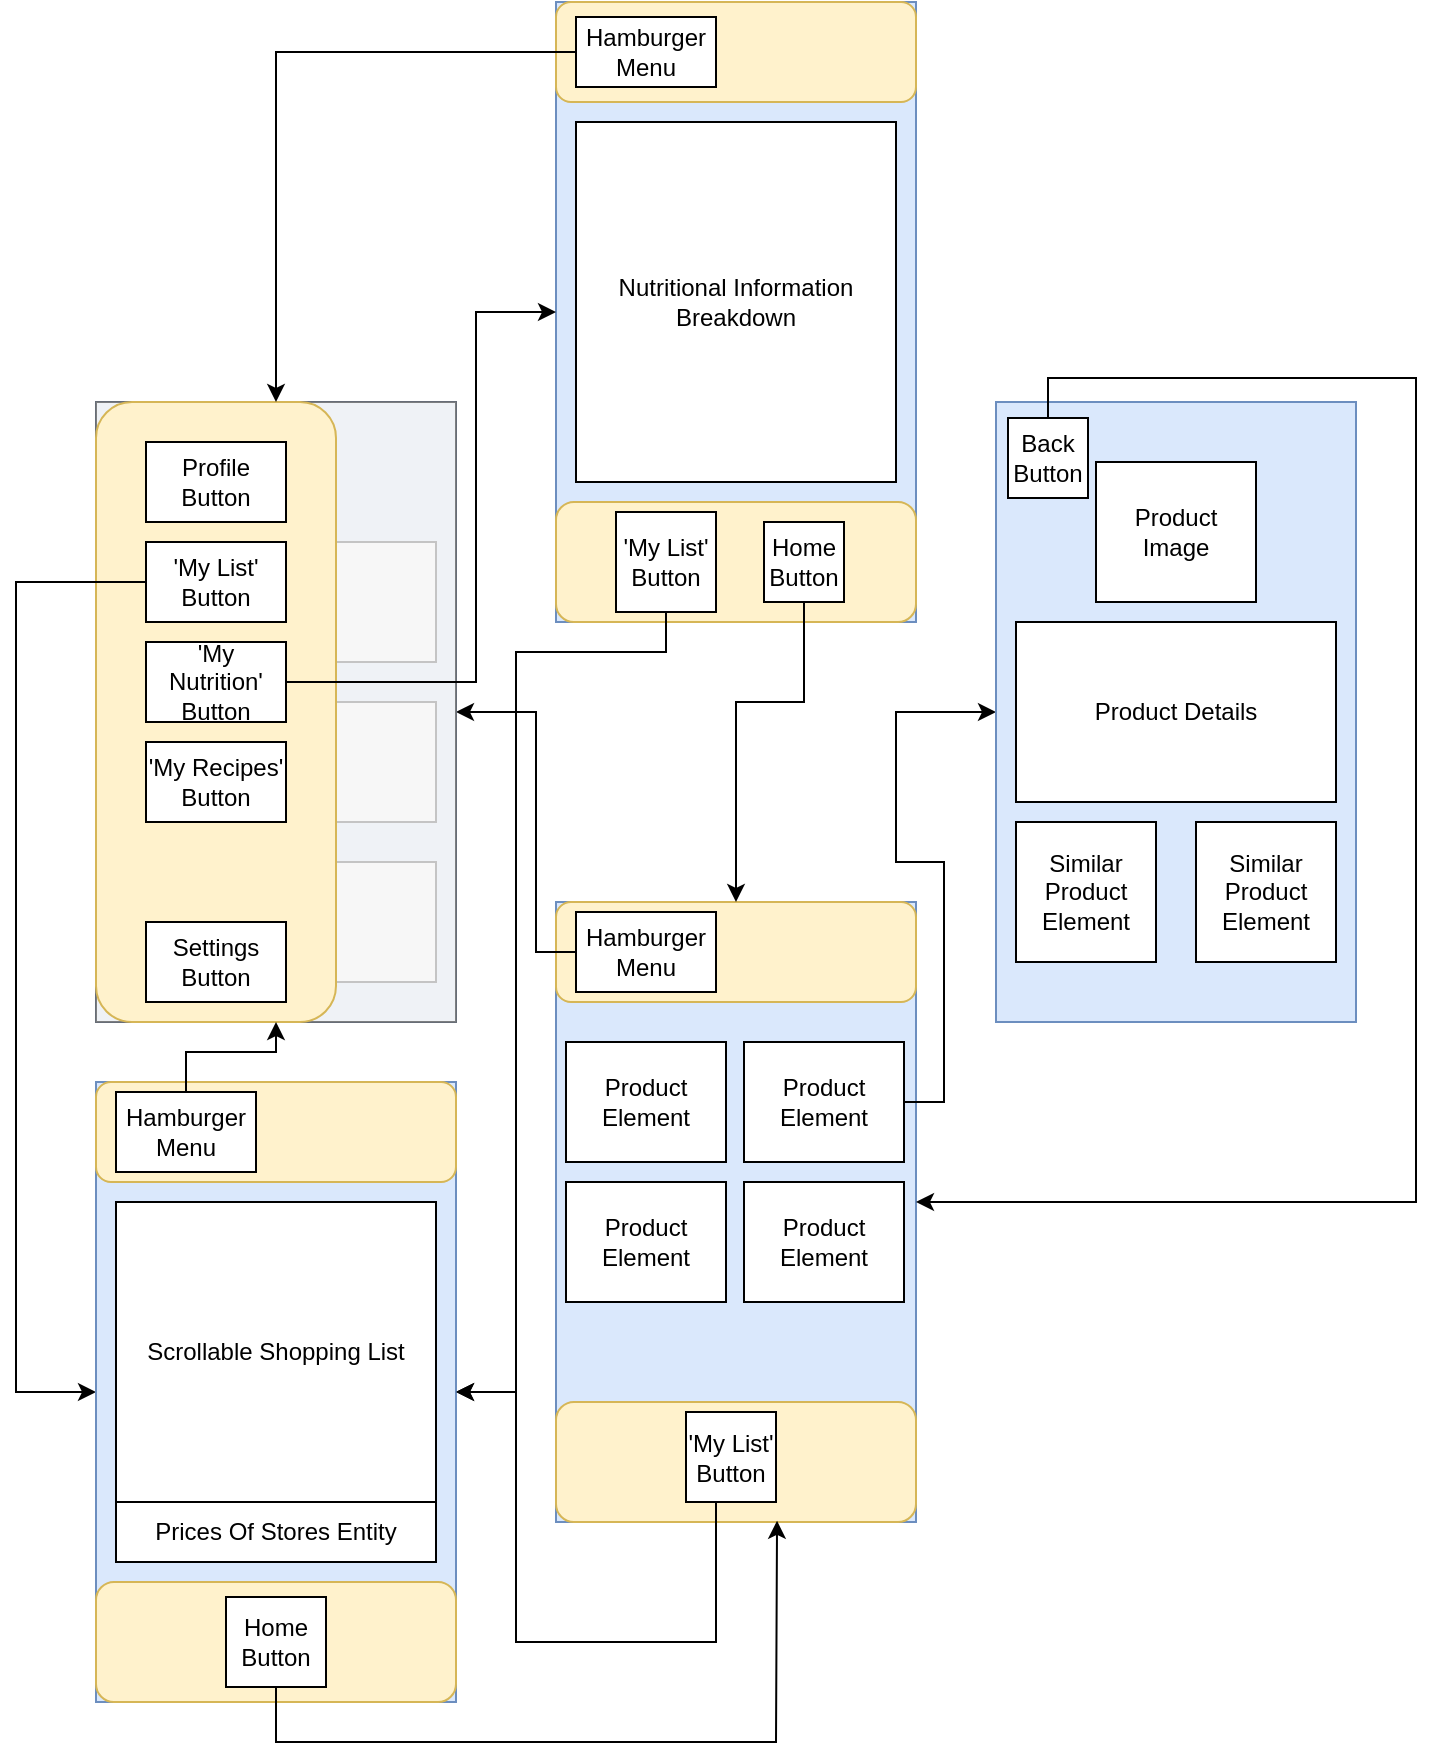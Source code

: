 <mxfile version="24.2.5" type="github">
  <diagram name="Page-1" id="DFis6at26cRK5f9XsOVi">
    <mxGraphModel dx="792" dy="1622" grid="1" gridSize="10" guides="1" tooltips="1" connect="1" arrows="1" fold="1" page="1" pageScale="1" pageWidth="827" pageHeight="1169" math="0" shadow="0">
      <root>
        <mxCell id="0" />
        <mxCell id="1" parent="0" />
        <mxCell id="yYafmLIGUuWlS7bN4RH8-11" value="" style="group;" parent="1" vertex="1" connectable="0">
          <mxGeometry x="290" y="-700" width="185" height="310" as="geometry" />
        </mxCell>
        <mxCell id="yYafmLIGUuWlS7bN4RH8-1" value="" style="rounded=0;whiteSpace=wrap;html=1;fillColor=#dae8fc;strokeColor=#6c8ebf;" parent="yYafmLIGUuWlS7bN4RH8-11" vertex="1">
          <mxGeometry width="180" height="310" as="geometry" />
        </mxCell>
        <mxCell id="yYafmLIGUuWlS7bN4RH8-4" value="" style="rounded=1;whiteSpace=wrap;html=1;fillColor=#fff2cc;strokeColor=#d6b656;" parent="yYafmLIGUuWlS7bN4RH8-11" vertex="1">
          <mxGeometry y="250" width="180" height="60" as="geometry" />
        </mxCell>
        <mxCell id="yYafmLIGUuWlS7bN4RH8-5" value="" style="rounded=1;whiteSpace=wrap;html=1;fillColor=#fff2cc;strokeColor=#d6b656;" parent="yYafmLIGUuWlS7bN4RH8-11" vertex="1">
          <mxGeometry width="180" height="50" as="geometry" />
        </mxCell>
        <mxCell id="yYafmLIGUuWlS7bN4RH8-6" value="Hamburger Menu" style="rounded=0;whiteSpace=wrap;html=1;" parent="yYafmLIGUuWlS7bN4RH8-11" vertex="1">
          <mxGeometry x="10" y="5" width="70" height="40" as="geometry" />
        </mxCell>
        <mxCell id="yYafmLIGUuWlS7bN4RH8-7" value="Product Element" style="rounded=0;whiteSpace=wrap;html=1;strokeColor=default;align=center;verticalAlign=middle;fontFamily=Helvetica;fontSize=12;fontColor=default;fillColor=default;" parent="yYafmLIGUuWlS7bN4RH8-11" vertex="1">
          <mxGeometry x="5" y="70" width="80" height="60" as="geometry" />
        </mxCell>
        <mxCell id="yYafmLIGUuWlS7bN4RH8-8" value="Product Element" style="rounded=0;whiteSpace=wrap;html=1;strokeColor=default;align=center;verticalAlign=middle;fontFamily=Helvetica;fontSize=12;fontColor=default;fillColor=default;" parent="yYafmLIGUuWlS7bN4RH8-11" vertex="1">
          <mxGeometry x="94" y="70" width="80" height="60" as="geometry" />
        </mxCell>
        <mxCell id="yYafmLIGUuWlS7bN4RH8-9" value="Product Element" style="rounded=0;whiteSpace=wrap;html=1;strokeColor=default;align=center;verticalAlign=middle;fontFamily=Helvetica;fontSize=12;fontColor=default;fillColor=default;" parent="yYafmLIGUuWlS7bN4RH8-11" vertex="1">
          <mxGeometry x="94" y="140" width="80" height="60" as="geometry" />
        </mxCell>
        <mxCell id="yYafmLIGUuWlS7bN4RH8-10" value="Product Element" style="rounded=0;whiteSpace=wrap;html=1;strokeColor=default;align=center;verticalAlign=middle;fontFamily=Helvetica;fontSize=12;fontColor=default;fillColor=default;" parent="yYafmLIGUuWlS7bN4RH8-11" vertex="1">
          <mxGeometry x="5" y="140" width="80" height="60" as="geometry" />
        </mxCell>
        <mxCell id="yYafmLIGUuWlS7bN4RH8-3" value="&#39;My List&#39; Button" style="rounded=0;whiteSpace=wrap;html=1;container=1;" parent="yYafmLIGUuWlS7bN4RH8-11" vertex="1">
          <mxGeometry x="65" y="255" width="45" height="45" as="geometry">
            <mxRectangle x="65" y="255" width="120" height="30" as="alternateBounds" />
          </mxGeometry>
        </mxCell>
        <mxCell id="yYafmLIGUuWlS7bN4RH8-25" value="" style="endArrow=classic;html=1;rounded=0;exitX=0;exitY=0.5;exitDx=0;exitDy=0;entryX=1;entryY=0.5;entryDx=0;entryDy=0;" parent="1" source="yYafmLIGUuWlS7bN4RH8-6" target="yYafmLIGUuWlS7bN4RH8-18" edge="1">
          <mxGeometry width="50" height="50" relative="1" as="geometry">
            <mxPoint x="530" y="-550" as="sourcePoint" />
            <mxPoint x="580" y="-600" as="targetPoint" />
            <Array as="points">
              <mxPoint x="280" y="-675" />
              <mxPoint x="280" y="-720" />
              <mxPoint x="280" y="-760" />
              <mxPoint x="280" y="-795" />
            </Array>
          </mxGeometry>
        </mxCell>
        <mxCell id="yYafmLIGUuWlS7bN4RH8-33" style="edgeStyle=orthogonalEdgeStyle;rounded=0;orthogonalLoop=1;jettySize=auto;html=1;exitX=1;exitY=0.5;exitDx=0;exitDy=0;entryX=0;entryY=0.5;entryDx=0;entryDy=0;" parent="1" source="yYafmLIGUuWlS7bN4RH8-8" target="yYafmLIGUuWlS7bN4RH8-27" edge="1">
          <mxGeometry relative="1" as="geometry">
            <Array as="points">
              <mxPoint x="484" y="-600" />
              <mxPoint x="484" y="-720" />
              <mxPoint x="460" y="-720" />
              <mxPoint x="460" y="-795" />
            </Array>
          </mxGeometry>
        </mxCell>
        <mxCell id="yYafmLIGUuWlS7bN4RH8-34" value="" style="group;" parent="1" vertex="1" connectable="0">
          <mxGeometry x="510" y="-950" width="180" height="310" as="geometry" />
        </mxCell>
        <mxCell id="yYafmLIGUuWlS7bN4RH8-27" value="" style="rounded=0;whiteSpace=wrap;html=1;fillColor=#dae8fc;strokeColor=#6c8ebf;" parent="yYafmLIGUuWlS7bN4RH8-34" vertex="1">
          <mxGeometry width="180" height="310" as="geometry" />
        </mxCell>
        <mxCell id="yYafmLIGUuWlS7bN4RH8-28" value="Product Image" style="rounded=0;whiteSpace=wrap;html=1;" parent="yYafmLIGUuWlS7bN4RH8-34" vertex="1">
          <mxGeometry x="50" y="30" width="80" height="70" as="geometry" />
        </mxCell>
        <mxCell id="yYafmLIGUuWlS7bN4RH8-29" value="Product Details" style="rounded=0;whiteSpace=wrap;html=1;" parent="yYafmLIGUuWlS7bN4RH8-34" vertex="1">
          <mxGeometry x="10" y="110" width="160" height="90" as="geometry" />
        </mxCell>
        <mxCell id="yYafmLIGUuWlS7bN4RH8-30" value="Back Button" style="rounded=0;whiteSpace=wrap;html=1;" parent="yYafmLIGUuWlS7bN4RH8-34" vertex="1">
          <mxGeometry x="6" y="8" width="40" height="40" as="geometry" />
        </mxCell>
        <mxCell id="yYafmLIGUuWlS7bN4RH8-31" value="Similar Product Element" style="rounded=0;whiteSpace=wrap;html=1;" parent="yYafmLIGUuWlS7bN4RH8-34" vertex="1">
          <mxGeometry x="10" y="210" width="70" height="70" as="geometry" />
        </mxCell>
        <mxCell id="yYafmLIGUuWlS7bN4RH8-32" value="Similar Product Element" style="rounded=0;whiteSpace=wrap;html=1;" parent="yYafmLIGUuWlS7bN4RH8-34" vertex="1">
          <mxGeometry x="100" y="210" width="70" height="70" as="geometry" />
        </mxCell>
        <mxCell id="yYafmLIGUuWlS7bN4RH8-35" value="" style="group;" parent="1" vertex="1" connectable="0">
          <mxGeometry x="60" y="-950" width="180" height="310" as="geometry" />
        </mxCell>
        <mxCell id="yYafmLIGUuWlS7bN4RH8-12" value="" style="rounded=0;whiteSpace=wrap;html=1;fillColor=#dae8fc;strokeColor=#6c8ebf;" parent="yYafmLIGUuWlS7bN4RH8-35" vertex="1">
          <mxGeometry width="180" height="310" as="geometry" />
        </mxCell>
        <mxCell id="yYafmLIGUuWlS7bN4RH8-15" value="" style="rounded=0;whiteSpace=wrap;html=1;" parent="yYafmLIGUuWlS7bN4RH8-35" vertex="1">
          <mxGeometry x="120" y="70" width="50" height="60" as="geometry" />
        </mxCell>
        <mxCell id="yYafmLIGUuWlS7bN4RH8-16" value="" style="rounded=0;whiteSpace=wrap;html=1;" parent="yYafmLIGUuWlS7bN4RH8-35" vertex="1">
          <mxGeometry x="120" y="150" width="50" height="60" as="geometry" />
        </mxCell>
        <mxCell id="yYafmLIGUuWlS7bN4RH8-17" value="" style="rounded=0;whiteSpace=wrap;html=1;" parent="yYafmLIGUuWlS7bN4RH8-35" vertex="1">
          <mxGeometry x="120" y="230" width="50" height="60" as="geometry" />
        </mxCell>
        <mxCell id="yYafmLIGUuWlS7bN4RH8-18" value="" style="rounded=0;whiteSpace=wrap;html=1;fillStyle=auto;glass=0;shadow=0;opacity=80;fillColor=#f5f5f5;fontColor=#333333;strokeColor=#666666;" parent="yYafmLIGUuWlS7bN4RH8-35" vertex="1">
          <mxGeometry width="180" height="310" as="geometry" />
        </mxCell>
        <mxCell id="yYafmLIGUuWlS7bN4RH8-14" value="" style="rounded=1;whiteSpace=wrap;html=1;fillColor=#fff2cc;strokeColor=#d6b656;" parent="yYafmLIGUuWlS7bN4RH8-35" vertex="1">
          <mxGeometry width="120" height="310" as="geometry" />
        </mxCell>
        <mxCell id="yYafmLIGUuWlS7bN4RH8-19" value="Profile Button" style="rounded=0;whiteSpace=wrap;html=1;" parent="yYafmLIGUuWlS7bN4RH8-35" vertex="1">
          <mxGeometry x="25" y="20" width="70" height="40" as="geometry" />
        </mxCell>
        <mxCell id="yYafmLIGUuWlS7bN4RH8-21" value="&#39;My List&#39; Button" style="rounded=0;whiteSpace=wrap;html=1;" parent="yYafmLIGUuWlS7bN4RH8-35" vertex="1">
          <mxGeometry x="25" y="70" width="70" height="40" as="geometry" />
        </mxCell>
        <mxCell id="yYafmLIGUuWlS7bN4RH8-22" value="&#39;My Nutrition&#39; Button" style="rounded=0;whiteSpace=wrap;html=1;" parent="yYafmLIGUuWlS7bN4RH8-35" vertex="1">
          <mxGeometry x="25" y="120" width="70" height="40" as="geometry" />
        </mxCell>
        <mxCell id="yYafmLIGUuWlS7bN4RH8-23" value="&#39;My Recipes&#39; Button" style="rounded=0;whiteSpace=wrap;html=1;" parent="yYafmLIGUuWlS7bN4RH8-35" vertex="1">
          <mxGeometry x="25" y="170" width="70" height="40" as="geometry" />
        </mxCell>
        <mxCell id="yYafmLIGUuWlS7bN4RH8-24" value="Settings Button" style="rounded=0;whiteSpace=wrap;html=1;" parent="yYafmLIGUuWlS7bN4RH8-35" vertex="1">
          <mxGeometry x="25" y="260" width="70" height="40" as="geometry" />
        </mxCell>
        <mxCell id="yYafmLIGUuWlS7bN4RH8-37" style="edgeStyle=orthogonalEdgeStyle;rounded=0;orthogonalLoop=1;jettySize=auto;html=1;exitX=0.5;exitY=0;exitDx=0;exitDy=0;" parent="1" source="yYafmLIGUuWlS7bN4RH8-30" edge="1">
          <mxGeometry relative="1" as="geometry">
            <Array as="points">
              <mxPoint x="536" y="-962" />
              <mxPoint x="720" y="-962" />
              <mxPoint x="720" y="-550" />
              <mxPoint x="470" y="-550" />
            </Array>
            <mxPoint x="470" y="-550" as="targetPoint" />
          </mxGeometry>
        </mxCell>
        <mxCell id="ISH8ojc91XeqnlMMdJZ8-20" style="edgeStyle=orthogonalEdgeStyle;rounded=0;orthogonalLoop=1;jettySize=auto;html=1;exitX=0.5;exitY=1;exitDx=0;exitDy=0;entryX=1;entryY=0.5;entryDx=0;entryDy=0;" parent="1" source="yYafmLIGUuWlS7bN4RH8-3" target="ISH8ojc91XeqnlMMdJZ8-1" edge="1">
          <mxGeometry relative="1" as="geometry">
            <Array as="points">
              <mxPoint x="370" y="-330" />
              <mxPoint x="270" y="-330" />
              <mxPoint x="270" y="-455" />
            </Array>
          </mxGeometry>
        </mxCell>
        <mxCell id="ISH8ojc91XeqnlMMdJZ8-21" style="edgeStyle=orthogonalEdgeStyle;rounded=0;orthogonalLoop=1;jettySize=auto;html=1;exitX=0;exitY=0.5;exitDx=0;exitDy=0;entryX=0;entryY=0.5;entryDx=0;entryDy=0;" parent="1" source="yYafmLIGUuWlS7bN4RH8-21" target="ISH8ojc91XeqnlMMdJZ8-1" edge="1">
          <mxGeometry relative="1" as="geometry">
            <Array as="points">
              <mxPoint x="20" y="-860" />
              <mxPoint x="20" y="-455" />
            </Array>
          </mxGeometry>
        </mxCell>
        <mxCell id="9RuNVfeshhbEatwAKwYM-1" value="" style="group;" vertex="1" connectable="0" parent="1">
          <mxGeometry x="60" y="-610" width="180" height="310" as="geometry" />
        </mxCell>
        <mxCell id="ISH8ojc91XeqnlMMdJZ8-1" value="" style="rounded=0;whiteSpace=wrap;html=1;fillColor=#dae8fc;strokeColor=#6c8ebf;" parent="9RuNVfeshhbEatwAKwYM-1" vertex="1">
          <mxGeometry width="180" height="310" as="geometry" />
        </mxCell>
        <mxCell id="ISH8ojc91XeqnlMMdJZ8-3" value="" style="rounded=1;whiteSpace=wrap;html=1;fillColor=#fff2cc;strokeColor=#d6b656;" parent="9RuNVfeshhbEatwAKwYM-1" vertex="1">
          <mxGeometry width="180" height="50" as="geometry" />
        </mxCell>
        <mxCell id="ISH8ojc91XeqnlMMdJZ8-15" value="" style="rounded=1;whiteSpace=wrap;html=1;fillColor=#fff2cc;strokeColor=#d6b656;" parent="9RuNVfeshhbEatwAKwYM-1" vertex="1">
          <mxGeometry y="250" width="180" height="60" as="geometry" />
        </mxCell>
        <mxCell id="ISH8ojc91XeqnlMMdJZ8-16" value="Hamburger Menu" style="rounded=0;whiteSpace=wrap;html=1;" parent="9RuNVfeshhbEatwAKwYM-1" vertex="1">
          <mxGeometry x="10" y="5" width="70" height="40" as="geometry" />
        </mxCell>
        <mxCell id="ISH8ojc91XeqnlMMdJZ8-17" value="Home Button" style="rounded=0;whiteSpace=wrap;html=1;" parent="9RuNVfeshhbEatwAKwYM-1" vertex="1">
          <mxGeometry x="65" y="257.5" width="50" height="45" as="geometry" />
        </mxCell>
        <mxCell id="ISH8ojc91XeqnlMMdJZ8-18" value="Scrollable Shopping List" style="rounded=0;whiteSpace=wrap;html=1;" parent="9RuNVfeshhbEatwAKwYM-1" vertex="1">
          <mxGeometry x="10" y="60" width="160" height="150" as="geometry" />
        </mxCell>
        <mxCell id="ISH8ojc91XeqnlMMdJZ8-19" value="Prices Of Stores Entity" style="rounded=0;whiteSpace=wrap;html=1;" parent="9RuNVfeshhbEatwAKwYM-1" vertex="1">
          <mxGeometry x="10" y="210" width="160" height="30" as="geometry" />
        </mxCell>
        <mxCell id="9RuNVfeshhbEatwAKwYM-2" value="" style="rounded=0;whiteSpace=wrap;html=1;fillColor=#dae8fc;strokeColor=#6c8ebf;" vertex="1" parent="1">
          <mxGeometry x="290" y="-1150" width="180" height="310" as="geometry" />
        </mxCell>
        <mxCell id="9RuNVfeshhbEatwAKwYM-3" value="" style="rounded=1;whiteSpace=wrap;html=1;fillColor=#fff2cc;strokeColor=#d6b656;" vertex="1" parent="1">
          <mxGeometry x="290" y="-1150" width="180" height="50" as="geometry" />
        </mxCell>
        <mxCell id="9RuNVfeshhbEatwAKwYM-4" value="" style="rounded=1;whiteSpace=wrap;html=1;fillColor=#fff2cc;strokeColor=#d6b656;" vertex="1" parent="1">
          <mxGeometry x="290" y="-900" width="180" height="60" as="geometry" />
        </mxCell>
        <mxCell id="9RuNVfeshhbEatwAKwYM-5" value="Home Button" style="rounded=0;whiteSpace=wrap;html=1;" vertex="1" parent="1">
          <mxGeometry x="394" y="-890" width="40" height="40" as="geometry" />
        </mxCell>
        <mxCell id="9RuNVfeshhbEatwAKwYM-6" value="&#39;My List&#39; Button" style="rounded=0;whiteSpace=wrap;html=1;" vertex="1" parent="1">
          <mxGeometry x="320" y="-895" width="50" height="50" as="geometry" />
        </mxCell>
        <mxCell id="9RuNVfeshhbEatwAKwYM-7" value="Nutritional Information Breakdown" style="rounded=0;whiteSpace=wrap;html=1;" vertex="1" parent="1">
          <mxGeometry x="300" y="-1090" width="160" height="180" as="geometry" />
        </mxCell>
        <mxCell id="9RuNVfeshhbEatwAKwYM-8" value="Hamburger Menu" style="rounded=0;whiteSpace=wrap;html=1;" vertex="1" parent="1">
          <mxGeometry x="300" y="-1142.5" width="70" height="35" as="geometry" />
        </mxCell>
        <mxCell id="9RuNVfeshhbEatwAKwYM-9" value="" style="endArrow=classic;html=1;rounded=0;exitX=1;exitY=0.5;exitDx=0;exitDy=0;entryX=0;entryY=0.5;entryDx=0;entryDy=0;" edge="1" parent="1" source="yYafmLIGUuWlS7bN4RH8-22" target="9RuNVfeshhbEatwAKwYM-2">
          <mxGeometry width="50" height="50" relative="1" as="geometry">
            <mxPoint x="390" y="-910" as="sourcePoint" />
            <mxPoint x="440" y="-960" as="targetPoint" />
            <Array as="points">
              <mxPoint x="250" y="-810" />
              <mxPoint x="250" y="-995" />
            </Array>
          </mxGeometry>
        </mxCell>
        <mxCell id="9RuNVfeshhbEatwAKwYM-10" value="" style="endArrow=classic;html=1;rounded=0;exitX=0;exitY=0.5;exitDx=0;exitDy=0;entryX=0.75;entryY=0;entryDx=0;entryDy=0;" edge="1" parent="1" source="9RuNVfeshhbEatwAKwYM-8" target="yYafmLIGUuWlS7bN4RH8-14">
          <mxGeometry width="50" height="50" relative="1" as="geometry">
            <mxPoint x="390" y="-910" as="sourcePoint" />
            <mxPoint x="440" y="-960" as="targetPoint" />
            <Array as="points">
              <mxPoint x="150" y="-1125" />
            </Array>
          </mxGeometry>
        </mxCell>
        <mxCell id="9RuNVfeshhbEatwAKwYM-11" value="" style="endArrow=classic;html=1;rounded=0;exitX=0.5;exitY=1;exitDx=0;exitDy=0;entryX=0.5;entryY=0;entryDx=0;entryDy=0;" edge="1" parent="1" source="9RuNVfeshhbEatwAKwYM-5" target="yYafmLIGUuWlS7bN4RH8-5">
          <mxGeometry width="50" height="50" relative="1" as="geometry">
            <mxPoint x="390" y="-790" as="sourcePoint" />
            <mxPoint x="440" y="-840" as="targetPoint" />
            <Array as="points">
              <mxPoint x="414" y="-800" />
              <mxPoint x="380" y="-800" />
            </Array>
          </mxGeometry>
        </mxCell>
        <mxCell id="9RuNVfeshhbEatwAKwYM-12" value="" style="endArrow=classic;html=1;rounded=0;exitX=0.5;exitY=1;exitDx=0;exitDy=0;" edge="1" parent="1" source="9RuNVfeshhbEatwAKwYM-6">
          <mxGeometry width="50" height="50" relative="1" as="geometry">
            <mxPoint x="345" y="-850" as="sourcePoint" />
            <mxPoint x="240" y="-455" as="targetPoint" />
            <Array as="points">
              <mxPoint x="345" y="-825" />
              <mxPoint x="270" y="-825" />
              <mxPoint x="270" y="-455" />
            </Array>
          </mxGeometry>
        </mxCell>
        <mxCell id="9RuNVfeshhbEatwAKwYM-14" style="edgeStyle=orthogonalEdgeStyle;rounded=0;orthogonalLoop=1;jettySize=auto;html=1;exitX=0.5;exitY=0;exitDx=0;exitDy=0;entryX=0.75;entryY=1;entryDx=0;entryDy=0;" edge="1" parent="1" source="ISH8ojc91XeqnlMMdJZ8-16" target="yYafmLIGUuWlS7bN4RH8-14">
          <mxGeometry relative="1" as="geometry" />
        </mxCell>
        <mxCell id="9RuNVfeshhbEatwAKwYM-15" value="" style="endArrow=classic;html=1;rounded=0;exitX=0.5;exitY=1;exitDx=0;exitDy=0;entryX=0.614;entryY=0.99;entryDx=0;entryDy=0;entryPerimeter=0;" edge="1" parent="1" source="ISH8ojc91XeqnlMMdJZ8-17" target="yYafmLIGUuWlS7bN4RH8-4">
          <mxGeometry width="50" height="50" relative="1" as="geometry">
            <mxPoint x="390" y="-440" as="sourcePoint" />
            <mxPoint x="440" y="-490" as="targetPoint" />
            <Array as="points">
              <mxPoint x="150" y="-280" />
              <mxPoint x="400" y="-280" />
            </Array>
          </mxGeometry>
        </mxCell>
      </root>
    </mxGraphModel>
  </diagram>
</mxfile>
